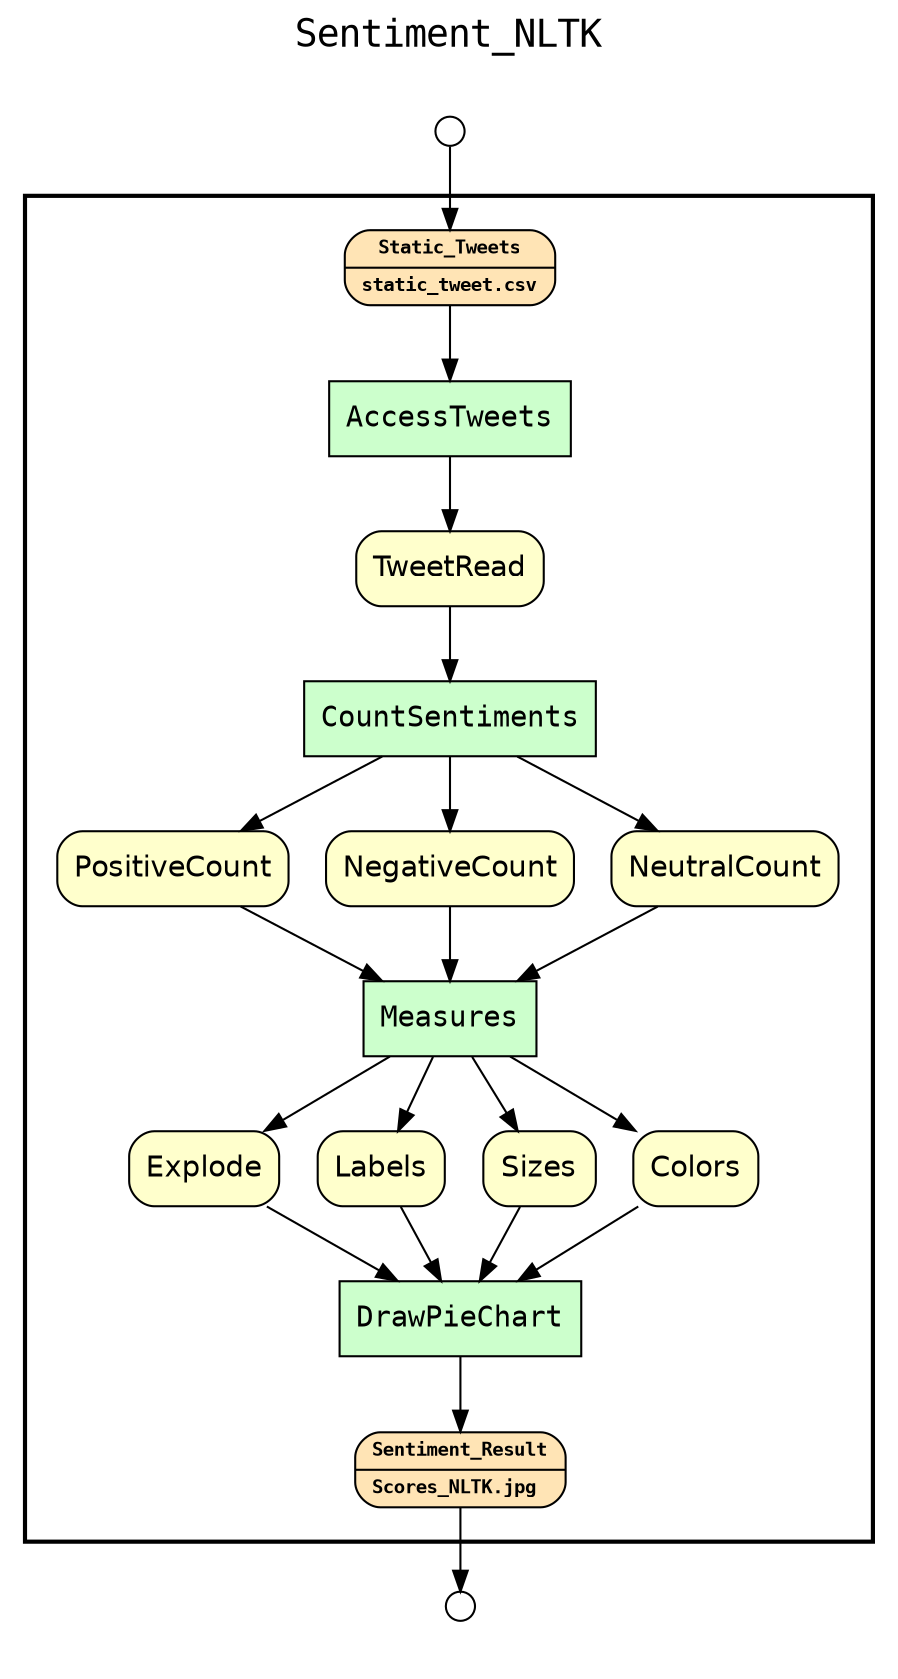 
digraph yw_data_view {
rankdir=TB
fontname=Courier; fontsize=18; labelloc=t
label="Sentiment_NLTK"
subgraph cluster_workflow { label=""; color=black; penwidth=2
subgraph cluster_workflow_inner { label=""; color=white
node[shape=box style="filled" fillcolor="#CCFFCC" peripheries=1 fontname=Courier]
Measures
CountSentiments
AccessTweets
DrawPieChart
node[shape=box style="filled" fillcolor="#CCFFCC" peripheries=1 fontname=Courier]
node[shape=box style="rounded,filled" fillcolor="#FFFFCC" peripheries=1 fontname=Helvetica]
TweetRead
PositiveCount
NegativeCount
NeutralCount
Explode
Labels
Sizes
Colors
node[shape=box style="rounded,filled" fillcolor="#FFE4B5" peripheries=1 fontname="Courier-Bold" fontsize=9]
Static_Tweets[shape=record rankdir=LR label="{<f0> Static_Tweets |<f1>static_tweet.csv\l}"]
node[shape=box style="rounded,filled" fillcolor="#FFE4B5" peripheries=1 fontname="Courier-Bold" fontsize=9]
Sentiment_Result[shape=record rankdir=LR label="{<f0> Sentiment_Result |<f1>Scores_NLTK.jpg\l}"]
node[shape=box style="rounded,filled" fillcolor="#FFFFFF" peripheries=1 fontname=Helvetica]
}}
subgraph cluster_inflows { label=""; color=white; penwidth=2
subgraph cluster_inflows_inner { label=""; color=white
node[shape=circle fillcolor="#FFFFFF" peripheries=1 width=0.2]
Static_Tweets_inflow [label=""]
}}
subgraph cluster_outflows { label=""; color=white; penwidth=2
subgraph cluster_outflows_inner { label=""; color=white
node[shape=circle fillcolor="#FFFFFF" peripheries=1 width=0.2]
Sentiment_Result_outflow [label=""]
}}
NeutralCount -> Measures
Static_Tweets -> AccessTweets
Explode -> DrawPieChart
Labels -> DrawPieChart
TweetRead -> CountSentiments
Sizes -> DrawPieChart
PositiveCount -> Measures
Colors -> DrawPieChart
NegativeCount -> Measures
AccessTweets -> TweetRead
CountSentiments -> PositiveCount
CountSentiments -> NegativeCount
CountSentiments -> NeutralCount
Measures -> Explode
Measures -> Labels
Measures -> Sizes
Measures -> Colors
DrawPieChart -> Sentiment_Result
Static_Tweets_inflow -> Static_Tweets
Sentiment_Result -> Sentiment_Result_outflow
}

